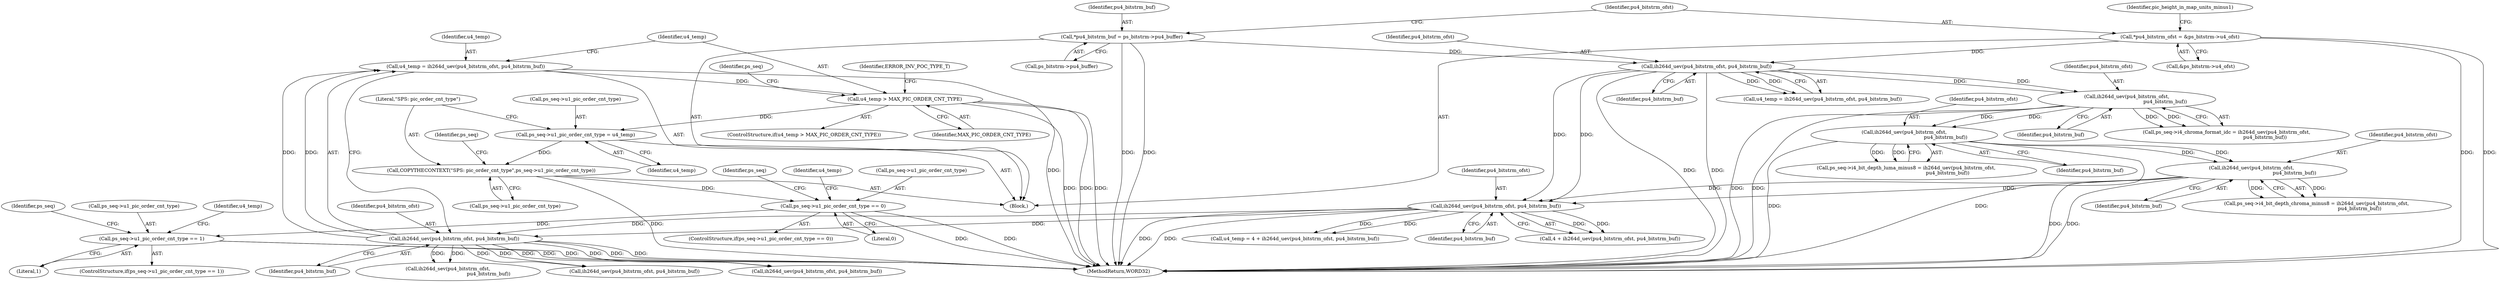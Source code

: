digraph "0_Android_42cf02965b11c397dd37a0063e683cef005bc0ae@pointer" {
"1000672" [label="(Call,ps_seq->u1_pic_order_cnt_type == 1)"];
"1000633" [label="(Call,ps_seq->u1_pic_order_cnt_type == 0)"];
"1000622" [label="(Call,COPYTHECONTEXT(\"SPS: pic_order_cnt_type\",ps_seq->u1_pic_order_cnt_type))"];
"1000617" [label="(Call,ps_seq->u1_pic_order_cnt_type = u4_temp)"];
"1000611" [label="(Call,u4_temp > MAX_PIC_ORDER_CNT_TYPE)"];
"1000605" [label="(Call,u4_temp = ih264d_uev(pu4_bitstrm_ofst, pu4_bitstrm_buf))"];
"1000607" [label="(Call,ih264d_uev(pu4_bitstrm_ofst, pu4_bitstrm_buf))"];
"1000569" [label="(Call,ih264d_uev(pu4_bitstrm_ofst, pu4_bitstrm_buf))"];
"1000454" [label="(Call,ih264d_uev(pu4_bitstrm_ofst,\n                                                        pu4_bitstrm_buf))"];
"1000438" [label="(Call,ih264d_uev(pu4_bitstrm_ofst,\n                                                      pu4_bitstrm_buf))"];
"1000422" [label="(Call,ih264d_uev(pu4_bitstrm_ofst,\n                                                  pu4_bitstrm_buf))"];
"1000299" [label="(Call,ih264d_uev(pu4_bitstrm_ofst, pu4_bitstrm_buf))"];
"1000183" [label="(Call,*pu4_bitstrm_ofst = &ps_bitstrm->u4_ofst)"];
"1000177" [label="(Call,*pu4_bitstrm_buf = ps_bitstrm->pu4_buffer)"];
"1000567" [label="(Call,4 + ih264d_uev(pu4_bitstrm_ofst, pu4_bitstrm_buf))"];
"1000570" [label="(Identifier,pu4_bitstrm_ofst)"];
"1000177" [label="(Call,*pu4_bitstrm_buf = ps_bitstrm->pu4_buffer)"];
"1000166" [label="(Block,)"];
"1000676" [label="(Literal,1)"];
"1000607" [label="(Call,ih264d_uev(pu4_bitstrm_ofst, pu4_bitstrm_buf))"];
"1000609" [label="(Identifier,pu4_bitstrm_buf)"];
"1000693" [label="(Call,ih264d_sev(pu4_bitstrm_ofst,\n                                                     pu4_bitstrm_buf))"];
"1000606" [label="(Identifier,u4_temp)"];
"1000178" [label="(Identifier,pu4_bitstrm_buf)"];
"1000438" [label="(Call,ih264d_uev(pu4_bitstrm_ofst,\n                                                      pu4_bitstrm_buf))"];
"1000616" [label="(Identifier,ERROR_INV_POC_TYPE_T)"];
"1000608" [label="(Identifier,pu4_bitstrm_ofst)"];
"1000622" [label="(Call,COPYTHECONTEXT(\"SPS: pic_order_cnt_type\",ps_seq->u1_pic_order_cnt_type))"];
"1000418" [label="(Call,ps_seq->i4_chroma_format_idc = ih264d_uev(pu4_bitstrm_ofst,\n                                                  pu4_bitstrm_buf))"];
"1000633" [label="(Call,ps_seq->u1_pic_order_cnt_type == 0)"];
"1001477" [label="(MethodReturn,WORD32)"];
"1000423" [label="(Identifier,pu4_bitstrm_ofst)"];
"1000184" [label="(Identifier,pu4_bitstrm_ofst)"];
"1000637" [label="(Literal,0)"];
"1000299" [label="(Call,ih264d_uev(pu4_bitstrm_ofst, pu4_bitstrm_buf))"];
"1000424" [label="(Identifier,pu4_bitstrm_buf)"];
"1000197" [label="(Identifier,pic_height_in_map_units_minus1)"];
"1000764" [label="(Call,ih264d_uev(pu4_bitstrm_ofst, pu4_bitstrm_buf))"];
"1000297" [label="(Call,u4_temp = ih264d_uev(pu4_bitstrm_ofst, pu4_bitstrm_buf))"];
"1000680" [label="(Identifier,ps_seq)"];
"1000671" [label="(ControlStructure,if(ps_seq->u1_pic_order_cnt_type == 1))"];
"1000673" [label="(Call,ps_seq->u1_pic_order_cnt_type)"];
"1000454" [label="(Call,ih264d_uev(pu4_bitstrm_ofst,\n                                                        pu4_bitstrm_buf))"];
"1000674" [label="(Identifier,ps_seq)"];
"1000629" [label="(Identifier,ps_seq)"];
"1000617" [label="(Call,ps_seq->u1_pic_order_cnt_type = u4_temp)"];
"1000611" [label="(Call,u4_temp > MAX_PIC_ORDER_CNT_TYPE)"];
"1000301" [label="(Identifier,pu4_bitstrm_buf)"];
"1000300" [label="(Identifier,pu4_bitstrm_ofst)"];
"1000456" [label="(Identifier,pu4_bitstrm_buf)"];
"1000450" [label="(Call,ps_seq->i4_bit_depth_chroma_minus8 = ih264d_uev(pu4_bitstrm_ofst,\n                                                        pu4_bitstrm_buf))"];
"1000623" [label="(Literal,\"SPS: pic_order_cnt_type\")"];
"1000624" [label="(Call,ps_seq->u1_pic_order_cnt_type)"];
"1000569" [label="(Call,ih264d_uev(pu4_bitstrm_ofst, pu4_bitstrm_buf))"];
"1000643" [label="(Call,ih264d_uev(pu4_bitstrm_ofst, pu4_bitstrm_buf))"];
"1000605" [label="(Call,u4_temp = ih264d_uev(pu4_bitstrm_ofst, pu4_bitstrm_buf))"];
"1000632" [label="(ControlStructure,if(ps_seq->u1_pic_order_cnt_type == 0))"];
"1000672" [label="(Call,ps_seq->u1_pic_order_cnt_type == 1)"];
"1000183" [label="(Call,*pu4_bitstrm_ofst = &ps_bitstrm->u4_ofst)"];
"1000619" [label="(Identifier,ps_seq)"];
"1000440" [label="(Identifier,pu4_bitstrm_buf)"];
"1000422" [label="(Call,ih264d_uev(pu4_bitstrm_ofst,\n                                                  pu4_bitstrm_buf))"];
"1000618" [label="(Call,ps_seq->u1_pic_order_cnt_type)"];
"1000610" [label="(ControlStructure,if(u4_temp > MAX_PIC_ORDER_CNT_TYPE))"];
"1000565" [label="(Call,u4_temp = 4 + ih264d_uev(pu4_bitstrm_ofst, pu4_bitstrm_buf))"];
"1000640" [label="(Identifier,u4_temp)"];
"1000571" [label="(Identifier,pu4_bitstrm_buf)"];
"1000434" [label="(Call,ps_seq->i4_bit_depth_luma_minus8 = ih264d_uev(pu4_bitstrm_ofst,\n                                                      pu4_bitstrm_buf))"];
"1000455" [label="(Identifier,pu4_bitstrm_ofst)"];
"1000613" [label="(Identifier,MAX_PIC_ORDER_CNT_TYPE)"];
"1000612" [label="(Identifier,u4_temp)"];
"1000763" [label="(Identifier,u4_temp)"];
"1000621" [label="(Identifier,u4_temp)"];
"1000185" [label="(Call,&ps_bitstrm->u4_ofst)"];
"1000439" [label="(Identifier,pu4_bitstrm_ofst)"];
"1000634" [label="(Call,ps_seq->u1_pic_order_cnt_type)"];
"1000179" [label="(Call,ps_bitstrm->pu4_buffer)"];
"1000672" -> "1000671"  [label="AST: "];
"1000672" -> "1000676"  [label="CFG: "];
"1000673" -> "1000672"  [label="AST: "];
"1000676" -> "1000672"  [label="AST: "];
"1000680" -> "1000672"  [label="CFG: "];
"1000763" -> "1000672"  [label="CFG: "];
"1000672" -> "1001477"  [label="DDG: "];
"1000672" -> "1001477"  [label="DDG: "];
"1000633" -> "1000672"  [label="DDG: "];
"1000633" -> "1000632"  [label="AST: "];
"1000633" -> "1000637"  [label="CFG: "];
"1000634" -> "1000633"  [label="AST: "];
"1000637" -> "1000633"  [label="AST: "];
"1000640" -> "1000633"  [label="CFG: "];
"1000674" -> "1000633"  [label="CFG: "];
"1000633" -> "1001477"  [label="DDG: "];
"1000633" -> "1001477"  [label="DDG: "];
"1000622" -> "1000633"  [label="DDG: "];
"1000622" -> "1000166"  [label="AST: "];
"1000622" -> "1000624"  [label="CFG: "];
"1000623" -> "1000622"  [label="AST: "];
"1000624" -> "1000622"  [label="AST: "];
"1000629" -> "1000622"  [label="CFG: "];
"1000622" -> "1001477"  [label="DDG: "];
"1000617" -> "1000622"  [label="DDG: "];
"1000617" -> "1000166"  [label="AST: "];
"1000617" -> "1000621"  [label="CFG: "];
"1000618" -> "1000617"  [label="AST: "];
"1000621" -> "1000617"  [label="AST: "];
"1000623" -> "1000617"  [label="CFG: "];
"1000611" -> "1000617"  [label="DDG: "];
"1000611" -> "1000610"  [label="AST: "];
"1000611" -> "1000613"  [label="CFG: "];
"1000612" -> "1000611"  [label="AST: "];
"1000613" -> "1000611"  [label="AST: "];
"1000616" -> "1000611"  [label="CFG: "];
"1000619" -> "1000611"  [label="CFG: "];
"1000611" -> "1001477"  [label="DDG: "];
"1000611" -> "1001477"  [label="DDG: "];
"1000611" -> "1001477"  [label="DDG: "];
"1000605" -> "1000611"  [label="DDG: "];
"1000605" -> "1000166"  [label="AST: "];
"1000605" -> "1000607"  [label="CFG: "];
"1000606" -> "1000605"  [label="AST: "];
"1000607" -> "1000605"  [label="AST: "];
"1000612" -> "1000605"  [label="CFG: "];
"1000605" -> "1001477"  [label="DDG: "];
"1000607" -> "1000605"  [label="DDG: "];
"1000607" -> "1000605"  [label="DDG: "];
"1000607" -> "1000609"  [label="CFG: "];
"1000608" -> "1000607"  [label="AST: "];
"1000609" -> "1000607"  [label="AST: "];
"1000607" -> "1001477"  [label="DDG: "];
"1000607" -> "1001477"  [label="DDG: "];
"1000569" -> "1000607"  [label="DDG: "];
"1000569" -> "1000607"  [label="DDG: "];
"1000607" -> "1000643"  [label="DDG: "];
"1000607" -> "1000643"  [label="DDG: "];
"1000607" -> "1000693"  [label="DDG: "];
"1000607" -> "1000693"  [label="DDG: "];
"1000607" -> "1000764"  [label="DDG: "];
"1000607" -> "1000764"  [label="DDG: "];
"1000569" -> "1000567"  [label="AST: "];
"1000569" -> "1000571"  [label="CFG: "];
"1000570" -> "1000569"  [label="AST: "];
"1000571" -> "1000569"  [label="AST: "];
"1000567" -> "1000569"  [label="CFG: "];
"1000569" -> "1001477"  [label="DDG: "];
"1000569" -> "1001477"  [label="DDG: "];
"1000569" -> "1000565"  [label="DDG: "];
"1000569" -> "1000565"  [label="DDG: "];
"1000569" -> "1000567"  [label="DDG: "];
"1000569" -> "1000567"  [label="DDG: "];
"1000454" -> "1000569"  [label="DDG: "];
"1000454" -> "1000569"  [label="DDG: "];
"1000299" -> "1000569"  [label="DDG: "];
"1000299" -> "1000569"  [label="DDG: "];
"1000454" -> "1000450"  [label="AST: "];
"1000454" -> "1000456"  [label="CFG: "];
"1000455" -> "1000454"  [label="AST: "];
"1000456" -> "1000454"  [label="AST: "];
"1000450" -> "1000454"  [label="CFG: "];
"1000454" -> "1001477"  [label="DDG: "];
"1000454" -> "1001477"  [label="DDG: "];
"1000454" -> "1000450"  [label="DDG: "];
"1000454" -> "1000450"  [label="DDG: "];
"1000438" -> "1000454"  [label="DDG: "];
"1000438" -> "1000454"  [label="DDG: "];
"1000438" -> "1000434"  [label="AST: "];
"1000438" -> "1000440"  [label="CFG: "];
"1000439" -> "1000438"  [label="AST: "];
"1000440" -> "1000438"  [label="AST: "];
"1000434" -> "1000438"  [label="CFG: "];
"1000438" -> "1001477"  [label="DDG: "];
"1000438" -> "1001477"  [label="DDG: "];
"1000438" -> "1000434"  [label="DDG: "];
"1000438" -> "1000434"  [label="DDG: "];
"1000422" -> "1000438"  [label="DDG: "];
"1000422" -> "1000438"  [label="DDG: "];
"1000422" -> "1000418"  [label="AST: "];
"1000422" -> "1000424"  [label="CFG: "];
"1000423" -> "1000422"  [label="AST: "];
"1000424" -> "1000422"  [label="AST: "];
"1000418" -> "1000422"  [label="CFG: "];
"1000422" -> "1001477"  [label="DDG: "];
"1000422" -> "1001477"  [label="DDG: "];
"1000422" -> "1000418"  [label="DDG: "];
"1000422" -> "1000418"  [label="DDG: "];
"1000299" -> "1000422"  [label="DDG: "];
"1000299" -> "1000422"  [label="DDG: "];
"1000299" -> "1000297"  [label="AST: "];
"1000299" -> "1000301"  [label="CFG: "];
"1000300" -> "1000299"  [label="AST: "];
"1000301" -> "1000299"  [label="AST: "];
"1000297" -> "1000299"  [label="CFG: "];
"1000299" -> "1001477"  [label="DDG: "];
"1000299" -> "1001477"  [label="DDG: "];
"1000299" -> "1000297"  [label="DDG: "];
"1000299" -> "1000297"  [label="DDG: "];
"1000183" -> "1000299"  [label="DDG: "];
"1000177" -> "1000299"  [label="DDG: "];
"1000183" -> "1000166"  [label="AST: "];
"1000183" -> "1000185"  [label="CFG: "];
"1000184" -> "1000183"  [label="AST: "];
"1000185" -> "1000183"  [label="AST: "];
"1000197" -> "1000183"  [label="CFG: "];
"1000183" -> "1001477"  [label="DDG: "];
"1000183" -> "1001477"  [label="DDG: "];
"1000177" -> "1000166"  [label="AST: "];
"1000177" -> "1000179"  [label="CFG: "];
"1000178" -> "1000177"  [label="AST: "];
"1000179" -> "1000177"  [label="AST: "];
"1000184" -> "1000177"  [label="CFG: "];
"1000177" -> "1001477"  [label="DDG: "];
"1000177" -> "1001477"  [label="DDG: "];
}
